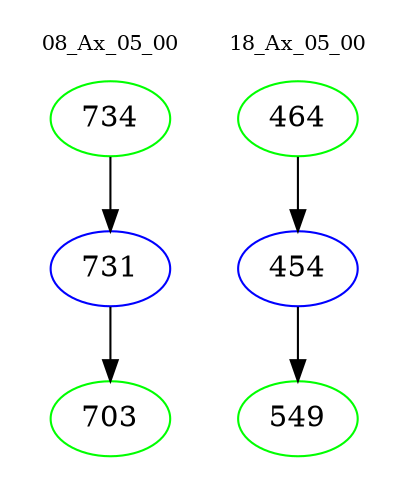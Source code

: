 digraph{
subgraph cluster_0 {
color = white
label = "08_Ax_05_00";
fontsize=10;
T0_734 [label="734", color="green"]
T0_734 -> T0_731 [color="black"]
T0_731 [label="731", color="blue"]
T0_731 -> T0_703 [color="black"]
T0_703 [label="703", color="green"]
}
subgraph cluster_1 {
color = white
label = "18_Ax_05_00";
fontsize=10;
T1_464 [label="464", color="green"]
T1_464 -> T1_454 [color="black"]
T1_454 [label="454", color="blue"]
T1_454 -> T1_549 [color="black"]
T1_549 [label="549", color="green"]
}
}
